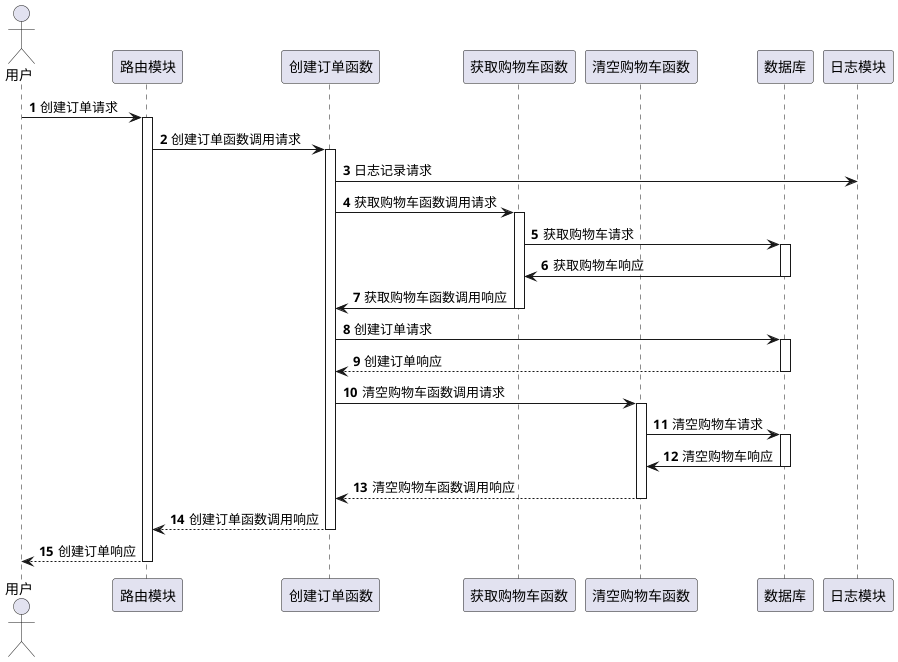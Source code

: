 @startuml
'https://plantuml.com/sequence-diagram

autonumber

actor 用户 as general
participant 路由模块 as router
participant 创建订单函数 as order
participant 获取购物车函数 as cart
participant 清空购物车函数 as cc
participant 数据库 as database
participant 日志模块 as log

general -> router++ : 创建订单请求

router -> order++ : 创建订单函数调用请求
order -> log: 日志记录请求

order -> cart ++: 获取购物车函数调用请求
cart -> database ++: 获取购物车请求
database -> cart --: 获取购物车响应
cart ->order --: 获取购物车函数调用响应
order -> database ++: 创建订单请求
database --> order --: 创建订单响应
order -> cc ++: 清空购物车函数调用请求
cc -> database ++: 清空购物车请求
database -> cc --: 清空购物车响应
cc --> order --: 清空购物车函数调用响应
order --> router --:创建订单函数调用响应


router --> general-- : 创建订单响应
@enduml